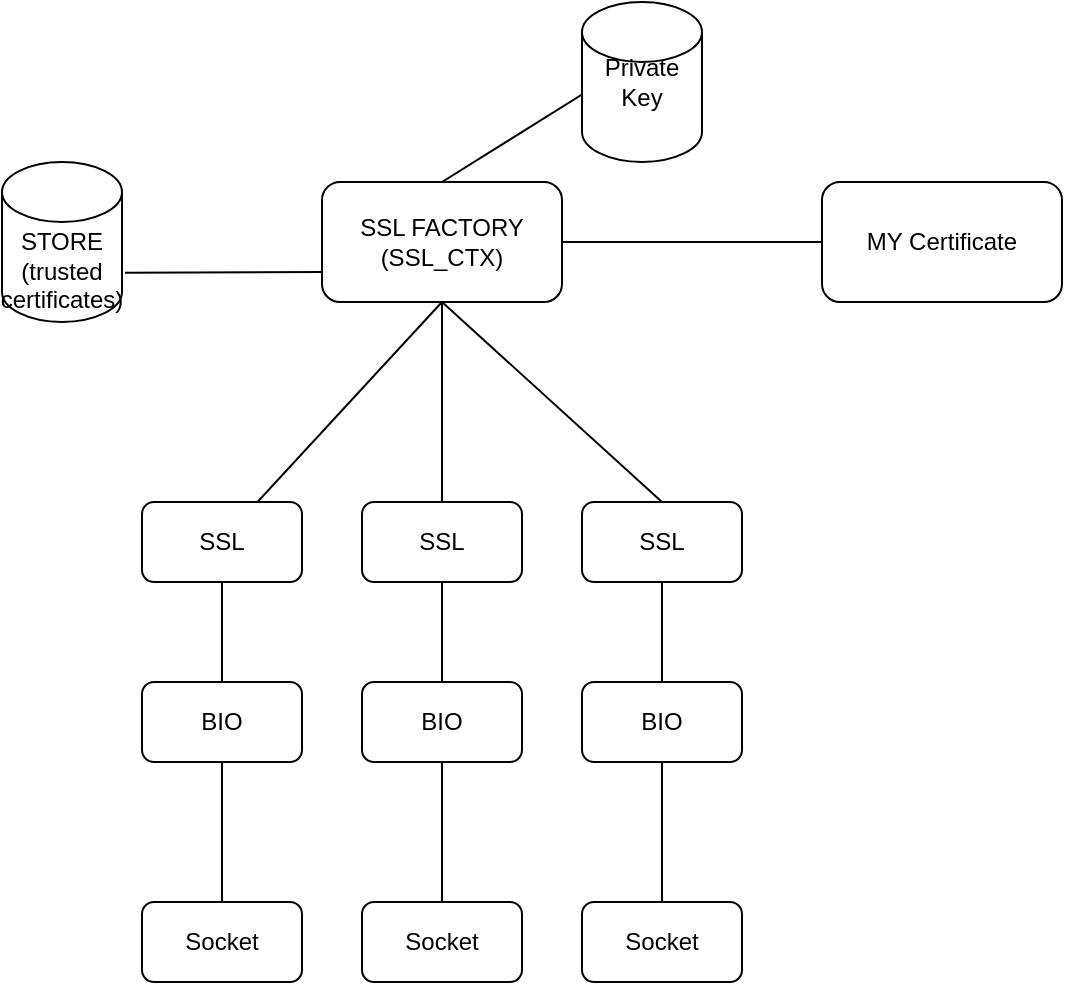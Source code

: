 <mxfile version="13.6.6" type="github"><diagram id="1gsxD2VLiFigieWyvTFS" name="Page-1"><mxGraphModel dx="1342" dy="669" grid="1" gridSize="10" guides="1" tooltips="1" connect="1" arrows="1" fold="1" page="1" pageScale="1" pageWidth="850" pageHeight="1100" math="0" shadow="0"><root><mxCell id="0"/><mxCell id="1" parent="0"/><mxCell id="6_Uhw86MRhvDwGxWS4aT-1" value="SSL FACTORY&lt;br&gt;(SSL_CTX)" style="rounded=1;whiteSpace=wrap;html=1;" vertex="1" parent="1"><mxGeometry x="390" y="120" width="120" height="60" as="geometry"/></mxCell><mxCell id="6_Uhw86MRhvDwGxWS4aT-2" value="" style="endArrow=none;html=1;entryX=1;entryY=0.5;entryDx=0;entryDy=0;" edge="1" parent="1" target="6_Uhw86MRhvDwGxWS4aT-1"><mxGeometry width="50" height="50" relative="1" as="geometry"><mxPoint x="640" y="150" as="sourcePoint"/><mxPoint x="450" y="310" as="targetPoint"/></mxGeometry></mxCell><mxCell id="6_Uhw86MRhvDwGxWS4aT-3" value="MY Certificate" style="rounded=1;whiteSpace=wrap;html=1;" vertex="1" parent="1"><mxGeometry x="640" y="120" width="120" height="60" as="geometry"/></mxCell><mxCell id="6_Uhw86MRhvDwGxWS4aT-4" value="&lt;br&gt;&lt;br&gt;STORE&lt;br&gt;(trusted certificates)" style="shape=cylinder2;whiteSpace=wrap;html=1;boundedLbl=1;backgroundOutline=1;size=15;" vertex="1" parent="1"><mxGeometry x="230" y="110" width="60" height="80" as="geometry"/></mxCell><mxCell id="6_Uhw86MRhvDwGxWS4aT-5" value="" style="endArrow=none;html=1;entryX=0;entryY=0.75;entryDx=0;entryDy=0;exitX=1.025;exitY=0.692;exitDx=0;exitDy=0;exitPerimeter=0;" edge="1" parent="1" source="6_Uhw86MRhvDwGxWS4aT-4" target="6_Uhw86MRhvDwGxWS4aT-1"><mxGeometry width="50" height="50" relative="1" as="geometry"><mxPoint x="400" y="370" as="sourcePoint"/><mxPoint x="450" y="320" as="targetPoint"/></mxGeometry></mxCell><mxCell id="6_Uhw86MRhvDwGxWS4aT-6" value="" style="endArrow=none;html=1;entryX=0.5;entryY=1;entryDx=0;entryDy=0;" edge="1" parent="1" target="6_Uhw86MRhvDwGxWS4aT-1"><mxGeometry width="50" height="50" relative="1" as="geometry"><mxPoint x="450" y="280" as="sourcePoint"/><mxPoint x="450" y="290" as="targetPoint"/></mxGeometry></mxCell><mxCell id="6_Uhw86MRhvDwGxWS4aT-7" value="SSL" style="rounded=1;whiteSpace=wrap;html=1;" vertex="1" parent="1"><mxGeometry x="410" y="280" width="80" height="40" as="geometry"/></mxCell><mxCell id="6_Uhw86MRhvDwGxWS4aT-8" value="" style="endArrow=none;html=1;" edge="1" parent="1"><mxGeometry width="50" height="50" relative="1" as="geometry"><mxPoint x="330" y="310" as="sourcePoint"/><mxPoint x="450" y="180" as="targetPoint"/></mxGeometry></mxCell><mxCell id="6_Uhw86MRhvDwGxWS4aT-9" value="SSL" style="rounded=1;whiteSpace=wrap;html=1;" vertex="1" parent="1"><mxGeometry x="300" y="280" width="80" height="40" as="geometry"/></mxCell><mxCell id="6_Uhw86MRhvDwGxWS4aT-10" value="SSL" style="rounded=1;whiteSpace=wrap;html=1;" vertex="1" parent="1"><mxGeometry x="520" y="280" width="80" height="40" as="geometry"/></mxCell><mxCell id="6_Uhw86MRhvDwGxWS4aT-11" value="" style="endArrow=none;html=1;exitX=0.5;exitY=0;exitDx=0;exitDy=0;" edge="1" parent="1" source="6_Uhw86MRhvDwGxWS4aT-10"><mxGeometry width="50" height="50" relative="1" as="geometry"><mxPoint x="460" y="290" as="sourcePoint"/><mxPoint x="450" y="180" as="targetPoint"/></mxGeometry></mxCell><mxCell id="6_Uhw86MRhvDwGxWS4aT-12" value="" style="endArrow=none;html=1;entryX=0.5;entryY=1;entryDx=0;entryDy=0;" edge="1" parent="1" target="6_Uhw86MRhvDwGxWS4aT-9"><mxGeometry width="50" height="50" relative="1" as="geometry"><mxPoint x="340" y="370" as="sourcePoint"/><mxPoint x="210" y="410" as="targetPoint"/></mxGeometry></mxCell><mxCell id="6_Uhw86MRhvDwGxWS4aT-13" value="" style="endArrow=none;html=1;entryX=0.5;entryY=1;entryDx=0;entryDy=0;" edge="1" parent="1" target="6_Uhw86MRhvDwGxWS4aT-7"><mxGeometry width="50" height="50" relative="1" as="geometry"><mxPoint x="450" y="370" as="sourcePoint"/><mxPoint x="350" y="330" as="targetPoint"/></mxGeometry></mxCell><mxCell id="6_Uhw86MRhvDwGxWS4aT-15" value="" style="endArrow=none;html=1;entryX=0.5;entryY=1;entryDx=0;entryDy=0;" edge="1" parent="1" target="6_Uhw86MRhvDwGxWS4aT-10"><mxGeometry width="50" height="50" relative="1" as="geometry"><mxPoint x="560" y="370" as="sourcePoint"/><mxPoint x="460" y="330" as="targetPoint"/></mxGeometry></mxCell><mxCell id="6_Uhw86MRhvDwGxWS4aT-16" value="BIO" style="rounded=1;whiteSpace=wrap;html=1;" vertex="1" parent="1"><mxGeometry x="300" y="370" width="80" height="40" as="geometry"/></mxCell><mxCell id="6_Uhw86MRhvDwGxWS4aT-17" value="BIO" style="rounded=1;whiteSpace=wrap;html=1;" vertex="1" parent="1"><mxGeometry x="410" y="370" width="80" height="40" as="geometry"/></mxCell><mxCell id="6_Uhw86MRhvDwGxWS4aT-18" value="BIO" style="rounded=1;whiteSpace=wrap;html=1;" vertex="1" parent="1"><mxGeometry x="520" y="370" width="80" height="40" as="geometry"/></mxCell><mxCell id="6_Uhw86MRhvDwGxWS4aT-19" value="" style="endArrow=none;html=1;entryX=0.5;entryY=1;entryDx=0;entryDy=0;" edge="1" parent="1" target="6_Uhw86MRhvDwGxWS4aT-16"><mxGeometry width="50" height="50" relative="1" as="geometry"><mxPoint x="340" y="490" as="sourcePoint"/><mxPoint x="350" y="330" as="targetPoint"/></mxGeometry></mxCell><mxCell id="6_Uhw86MRhvDwGxWS4aT-20" value="" style="endArrow=none;html=1;entryX=0.5;entryY=1;entryDx=0;entryDy=0;" edge="1" parent="1" target="6_Uhw86MRhvDwGxWS4aT-17"><mxGeometry width="50" height="50" relative="1" as="geometry"><mxPoint x="450" y="480" as="sourcePoint"/><mxPoint x="360" y="340" as="targetPoint"/></mxGeometry></mxCell><mxCell id="6_Uhw86MRhvDwGxWS4aT-21" value="" style="endArrow=none;html=1;entryX=0.5;entryY=1;entryDx=0;entryDy=0;" edge="1" parent="1" target="6_Uhw86MRhvDwGxWS4aT-18"><mxGeometry width="50" height="50" relative="1" as="geometry"><mxPoint x="560" y="490" as="sourcePoint"/><mxPoint x="460" y="420" as="targetPoint"/></mxGeometry></mxCell><mxCell id="6_Uhw86MRhvDwGxWS4aT-22" value="Socket" style="rounded=1;whiteSpace=wrap;html=1;" vertex="1" parent="1"><mxGeometry x="300" y="480" width="80" height="40" as="geometry"/></mxCell><mxCell id="6_Uhw86MRhvDwGxWS4aT-23" value="Socket" style="rounded=1;whiteSpace=wrap;html=1;" vertex="1" parent="1"><mxGeometry x="410" y="480" width="80" height="40" as="geometry"/></mxCell><mxCell id="6_Uhw86MRhvDwGxWS4aT-24" value="Socket" style="rounded=1;whiteSpace=wrap;html=1;" vertex="1" parent="1"><mxGeometry x="520" y="480" width="80" height="40" as="geometry"/></mxCell><mxCell id="6_Uhw86MRhvDwGxWS4aT-25" value="" style="endArrow=none;html=1;entryX=0.5;entryY=0;entryDx=0;entryDy=0;" edge="1" parent="1" target="6_Uhw86MRhvDwGxWS4aT-1"><mxGeometry width="50" height="50" relative="1" as="geometry"><mxPoint x="530" y="70" as="sourcePoint"/><mxPoint x="450" y="300" as="targetPoint"/></mxGeometry></mxCell><mxCell id="6_Uhw86MRhvDwGxWS4aT-26" value="Private Key" style="shape=cylinder2;whiteSpace=wrap;html=1;boundedLbl=1;backgroundOutline=1;size=15;" vertex="1" parent="1"><mxGeometry x="520" y="30" width="60" height="80" as="geometry"/></mxCell></root></mxGraphModel></diagram></mxfile>